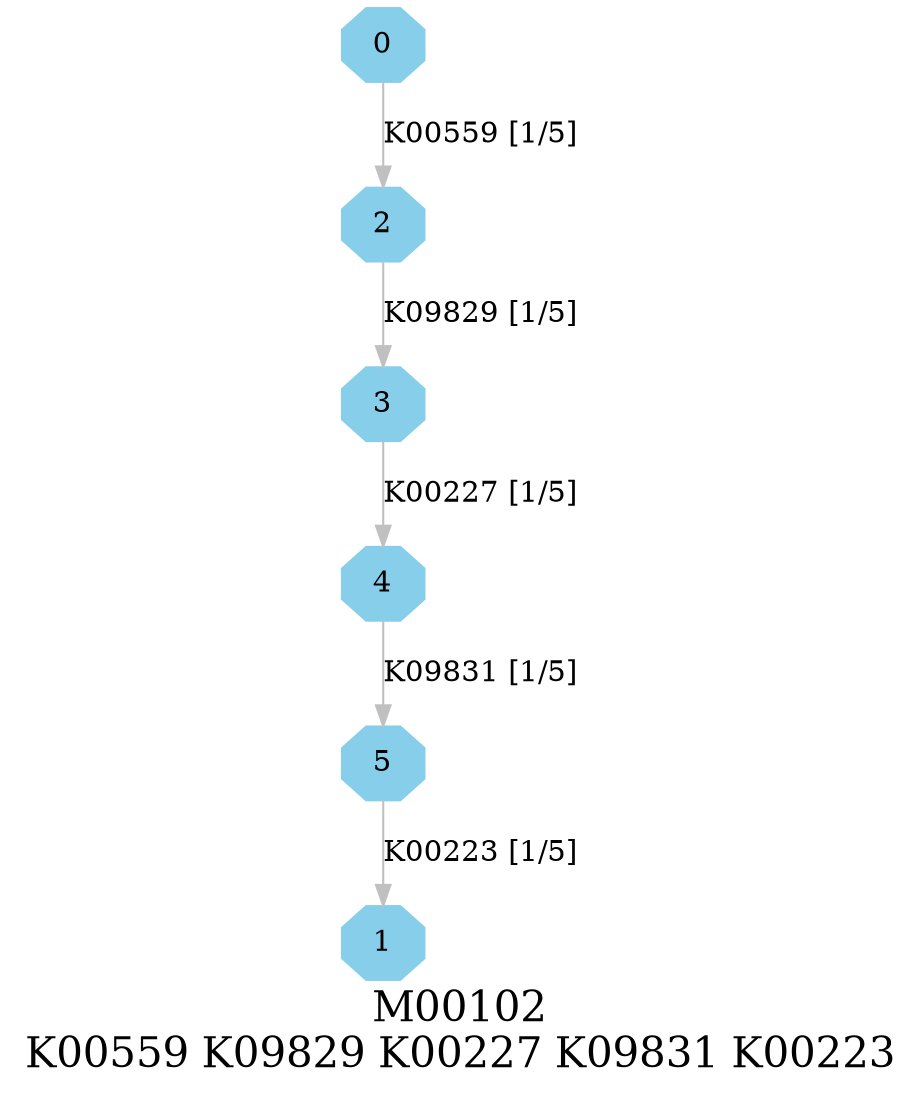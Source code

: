 digraph G {
graph [label="M00102
K00559 K09829 K00227 K09831 K00223",fontsize=20];
node [shape=box,style=filled];
edge [len=3,color=grey];
{node [width=.3,height=.3,shape=octagon,style=filled,color=skyblue] 0 1 2 3 4 5 }
0 -> 2 [label="K00559 [1/5]"];
2 -> 3 [label="K09829 [1/5]"];
3 -> 4 [label="K00227 [1/5]"];
4 -> 5 [label="K09831 [1/5]"];
5 -> 1 [label="K00223 [1/5]"];
}